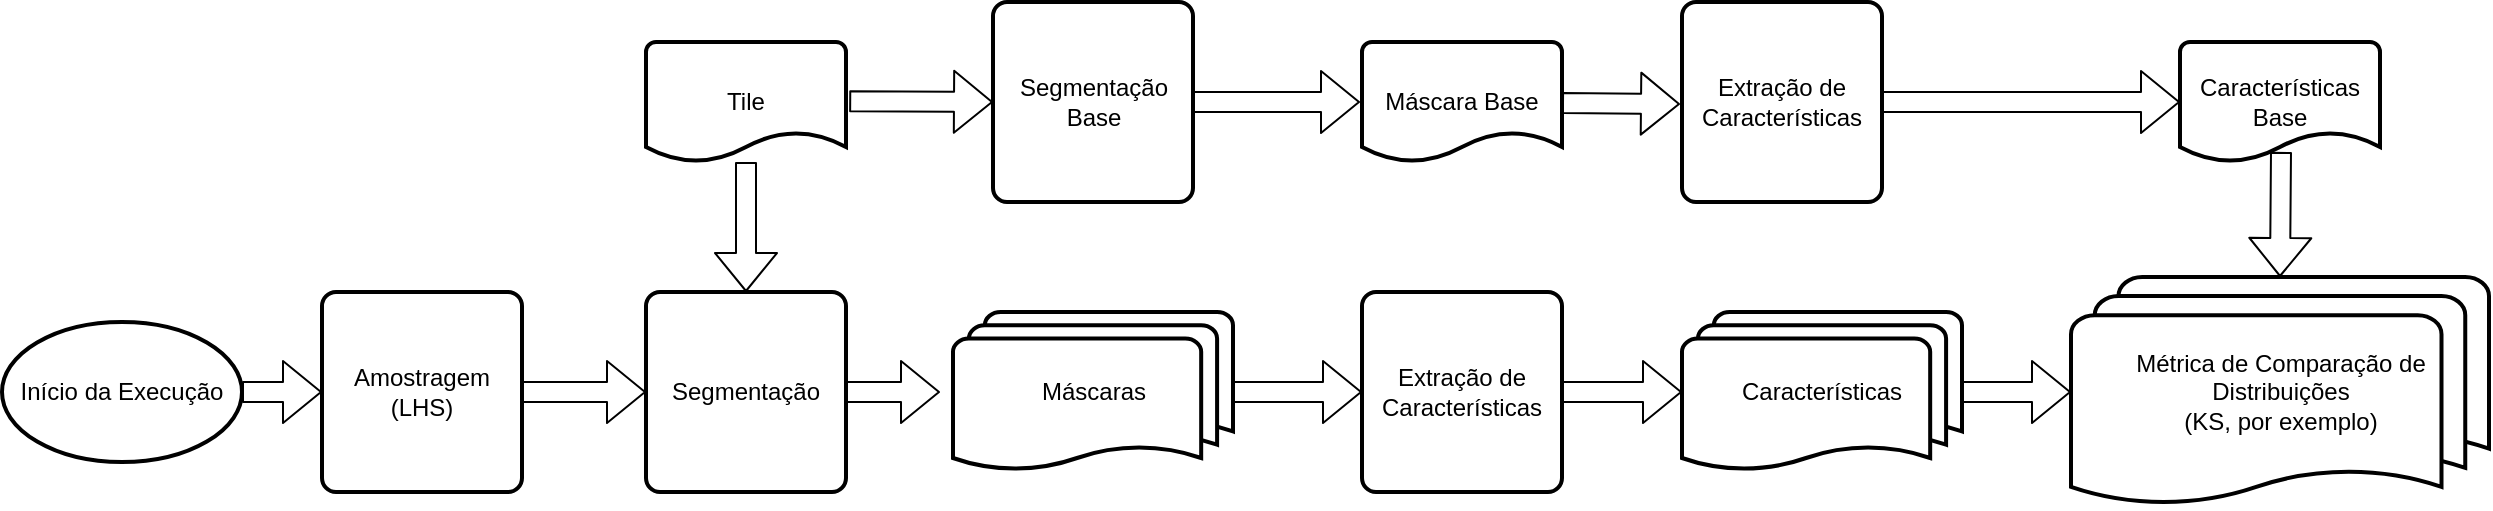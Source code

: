 <mxfile version="10.8.8" type="github"><diagram id="y03mMS8Q2THTFBq3nnRJ" name="Page-1"><mxGraphModel dx="1417" dy="769" grid="1" gridSize="10" guides="1" tooltips="1" connect="1" arrows="1" fold="1" page="1" pageScale="1" pageWidth="850" pageHeight="2100" math="0" shadow="0"><root><mxCell id="0"/><mxCell id="1" parent="0"/><mxCell id="Fl8yOvKXgf3hbzIz2SK1-1" value="Início da Execução" style="strokeWidth=2;html=1;shape=mxgraph.flowchart.start_1;whiteSpace=wrap;" vertex="1" parent="1"><mxGeometry x="1" y="240" width="120" height="70" as="geometry"/></mxCell><mxCell id="Fl8yOvKXgf3hbzIz2SK1-2" value="Segmentação Base&lt;br&gt;" style="rounded=1;whiteSpace=wrap;html=1;absoluteArcSize=1;arcSize=14;strokeWidth=2;" vertex="1" parent="1"><mxGeometry x="496.5" y="80" width="100" height="100" as="geometry"/></mxCell><mxCell id="Fl8yOvKXgf3hbzIz2SK1-4" value="Amostragem&lt;br&gt;(LHS)&lt;br&gt;" style="rounded=1;whiteSpace=wrap;html=1;absoluteArcSize=1;arcSize=14;strokeWidth=2;" vertex="1" parent="1"><mxGeometry x="161" y="225" width="100" height="100" as="geometry"/></mxCell><mxCell id="Fl8yOvKXgf3hbzIz2SK1-5" value="Segmentação&lt;br&gt;" style="rounded=1;whiteSpace=wrap;html=1;absoluteArcSize=1;arcSize=14;strokeWidth=2;" vertex="1" parent="1"><mxGeometry x="323" y="225" width="100" height="100" as="geometry"/></mxCell><mxCell id="Fl8yOvKXgf3hbzIz2SK1-9" value="Extração de Características&lt;br&gt;" style="rounded=1;whiteSpace=wrap;html=1;absoluteArcSize=1;arcSize=14;strokeWidth=2;" vertex="1" parent="1"><mxGeometry x="841" y="80" width="100" height="100" as="geometry"/></mxCell><mxCell id="Fl8yOvKXgf3hbzIz2SK1-10" value="Características Base" style="strokeWidth=2;html=1;shape=mxgraph.flowchart.document2;whiteSpace=wrap;size=0.25;" vertex="1" parent="1"><mxGeometry x="1090" y="100" width="100" height="60" as="geometry"/></mxCell><mxCell id="Fl8yOvKXgf3hbzIz2SK1-11" value="Máscaras" style="strokeWidth=2;html=1;shape=mxgraph.flowchart.multi-document;whiteSpace=wrap;" vertex="1" parent="1"><mxGeometry x="476.5" y="235" width="140" height="80" as="geometry"/></mxCell><mxCell id="Fl8yOvKXgf3hbzIz2SK1-12" value="Extração de Características&lt;br&gt;" style="rounded=1;whiteSpace=wrap;html=1;absoluteArcSize=1;arcSize=14;strokeWidth=2;" vertex="1" parent="1"><mxGeometry x="681" y="225" width="100" height="100" as="geometry"/></mxCell><mxCell id="Fl8yOvKXgf3hbzIz2SK1-15" value="Características" style="strokeWidth=2;html=1;shape=mxgraph.flowchart.multi-document;whiteSpace=wrap;" vertex="1" parent="1"><mxGeometry x="841" y="235" width="140" height="80" as="geometry"/></mxCell><mxCell id="Fl8yOvKXgf3hbzIz2SK1-16" value="Tile" style="strokeWidth=2;html=1;shape=mxgraph.flowchart.document2;whiteSpace=wrap;size=0.25;" vertex="1" parent="1"><mxGeometry x="323" y="100" width="100" height="60" as="geometry"/></mxCell><mxCell id="Fl8yOvKXgf3hbzIz2SK1-17" value="Máscara Base" style="strokeWidth=2;html=1;shape=mxgraph.flowchart.document2;whiteSpace=wrap;size=0.25;" vertex="1" parent="1"><mxGeometry x="681" y="100" width="100" height="60" as="geometry"/></mxCell><mxCell id="Fl8yOvKXgf3hbzIz2SK1-18" value="Métrica de Comparação de Distribuições&lt;br&gt;(KS, por exemplo)&lt;br&gt;" style="strokeWidth=2;html=1;shape=mxgraph.flowchart.multi-document;whiteSpace=wrap;" vertex="1" parent="1"><mxGeometry x="1035.5" y="217.5" width="209" height="115" as="geometry"/></mxCell><mxCell id="Fl8yOvKXgf3hbzIz2SK1-20" value="" style="shape=flexArrow;endArrow=classic;html=1;exitX=1;exitY=0.5;exitDx=0;exitDy=0;exitPerimeter=0;entryX=0;entryY=0.5;entryDx=0;entryDy=0;" edge="1" parent="1" source="Fl8yOvKXgf3hbzIz2SK1-1" target="Fl8yOvKXgf3hbzIz2SK1-4"><mxGeometry width="50" height="50" relative="1" as="geometry"><mxPoint x="10" y="420" as="sourcePoint"/><mxPoint x="60" y="370" as="targetPoint"/></mxGeometry></mxCell><mxCell id="Fl8yOvKXgf3hbzIz2SK1-23" value="" style="shape=flexArrow;endArrow=classic;html=1;entryX=0.5;entryY=0;entryDx=0;entryDy=0;" edge="1" parent="1" source="Fl8yOvKXgf3hbzIz2SK1-16" target="Fl8yOvKXgf3hbzIz2SK1-5"><mxGeometry width="50" height="50" relative="1" as="geometry"><mxPoint x="10" y="420" as="sourcePoint"/><mxPoint x="60" y="370" as="targetPoint"/></mxGeometry></mxCell><mxCell id="Fl8yOvKXgf3hbzIz2SK1-24" value="" style="shape=flexArrow;endArrow=classic;html=1;exitX=1;exitY=0.5;exitDx=0;exitDy=0;entryX=0;entryY=0.5;entryDx=0;entryDy=0;entryPerimeter=0;" edge="1" parent="1" source="Fl8yOvKXgf3hbzIz2SK1-12" target="Fl8yOvKXgf3hbzIz2SK1-15"><mxGeometry width="50" height="50" relative="1" as="geometry"><mxPoint x="10" y="490" as="sourcePoint"/><mxPoint x="60" y="440" as="targetPoint"/></mxGeometry></mxCell><mxCell id="Fl8yOvKXgf3hbzIz2SK1-25" value="" style="shape=flexArrow;endArrow=classic;html=1;exitX=1;exitY=0.5;exitDx=0;exitDy=0;exitPerimeter=0;entryX=0;entryY=0.5;entryDx=0;entryDy=0;entryPerimeter=0;" edge="1" parent="1" source="Fl8yOvKXgf3hbzIz2SK1-15" target="Fl8yOvKXgf3hbzIz2SK1-18"><mxGeometry width="50" height="50" relative="1" as="geometry"><mxPoint x="848.5" y="470" as="sourcePoint"/><mxPoint x="898.5" y="420" as="targetPoint"/></mxGeometry></mxCell><mxCell id="Fl8yOvKXgf3hbzIz2SK1-26" value="" style="shape=flexArrow;endArrow=classic;html=1;exitX=1;exitY=0.5;exitDx=0;exitDy=0;" edge="1" parent="1" source="Fl8yOvKXgf3hbzIz2SK1-9" target="Fl8yOvKXgf3hbzIz2SK1-10"><mxGeometry width="50" height="50" relative="1" as="geometry"><mxPoint x="10" y="630" as="sourcePoint"/><mxPoint x="60" y="580" as="targetPoint"/></mxGeometry></mxCell><mxCell id="Fl8yOvKXgf3hbzIz2SK1-27" value="" style="shape=flexArrow;endArrow=classic;html=1;" edge="1" parent="1" source="Fl8yOvKXgf3hbzIz2SK1-17"><mxGeometry width="50" height="50" relative="1" as="geometry"><mxPoint x="10" y="700" as="sourcePoint"/><mxPoint x="840" y="131" as="targetPoint"/></mxGeometry></mxCell><mxCell id="Fl8yOvKXgf3hbzIz2SK1-28" value="" style="shape=flexArrow;endArrow=classic;html=1;exitX=1;exitY=0.5;exitDx=0;exitDy=0;" edge="1" parent="1" source="Fl8yOvKXgf3hbzIz2SK1-2"><mxGeometry width="50" height="50" relative="1" as="geometry"><mxPoint x="10" y="770" as="sourcePoint"/><mxPoint x="680" y="130" as="targetPoint"/></mxGeometry></mxCell><mxCell id="Fl8yOvKXgf3hbzIz2SK1-29" value="" style="shape=flexArrow;endArrow=classic;html=1;entryX=0;entryY=0.5;entryDx=0;entryDy=0;exitX=1.016;exitY=0.493;exitDx=0;exitDy=0;exitPerimeter=0;" edge="1" parent="1" source="Fl8yOvKXgf3hbzIz2SK1-16" target="Fl8yOvKXgf3hbzIz2SK1-2"><mxGeometry width="50" height="50" relative="1" as="geometry"><mxPoint x="10" y="840" as="sourcePoint"/><mxPoint x="60" y="790" as="targetPoint"/></mxGeometry></mxCell><mxCell id="Fl8yOvKXgf3hbzIz2SK1-30" value="" style="shape=flexArrow;endArrow=classic;html=1;exitX=1;exitY=0.5;exitDx=0;exitDy=0;exitPerimeter=0;entryX=0;entryY=0.5;entryDx=0;entryDy=0;" edge="1" parent="1" source="Fl8yOvKXgf3hbzIz2SK1-11" target="Fl8yOvKXgf3hbzIz2SK1-12"><mxGeometry width="50" height="50" relative="1" as="geometry"><mxPoint x="640" y="420" as="sourcePoint"/><mxPoint x="690" y="370" as="targetPoint"/></mxGeometry></mxCell><mxCell id="Fl8yOvKXgf3hbzIz2SK1-31" value="" style="shape=flexArrow;endArrow=classic;html=1;exitX=1;exitY=0.5;exitDx=0;exitDy=0;" edge="1" parent="1" source="Fl8yOvKXgf3hbzIz2SK1-5"><mxGeometry width="50" height="50" relative="1" as="geometry"><mxPoint x="10" y="980" as="sourcePoint"/><mxPoint x="470" y="275" as="targetPoint"/></mxGeometry></mxCell><mxCell id="Fl8yOvKXgf3hbzIz2SK1-32" value="" style="shape=flexArrow;endArrow=classic;html=1;exitX=1;exitY=0.5;exitDx=0;exitDy=0;" edge="1" parent="1" source="Fl8yOvKXgf3hbzIz2SK1-4" target="Fl8yOvKXgf3hbzIz2SK1-5"><mxGeometry width="50" height="50" relative="1" as="geometry"><mxPoint x="10" y="1050" as="sourcePoint"/><mxPoint x="60" y="1000" as="targetPoint"/></mxGeometry></mxCell><mxCell id="Fl8yOvKXgf3hbzIz2SK1-33" value="" style="shape=flexArrow;endArrow=classic;html=1;exitX=0.505;exitY=0.916;exitDx=0;exitDy=0;exitPerimeter=0;entryX=0.5;entryY=0;entryDx=0;entryDy=0;entryPerimeter=0;" edge="1" parent="1" source="Fl8yOvKXgf3hbzIz2SK1-10" target="Fl8yOvKXgf3hbzIz2SK1-18"><mxGeometry width="50" height="50" relative="1" as="geometry"><mxPoint x="10" y="400" as="sourcePoint"/><mxPoint x="60" y="350" as="targetPoint"/></mxGeometry></mxCell></root></mxGraphModel></diagram></mxfile>